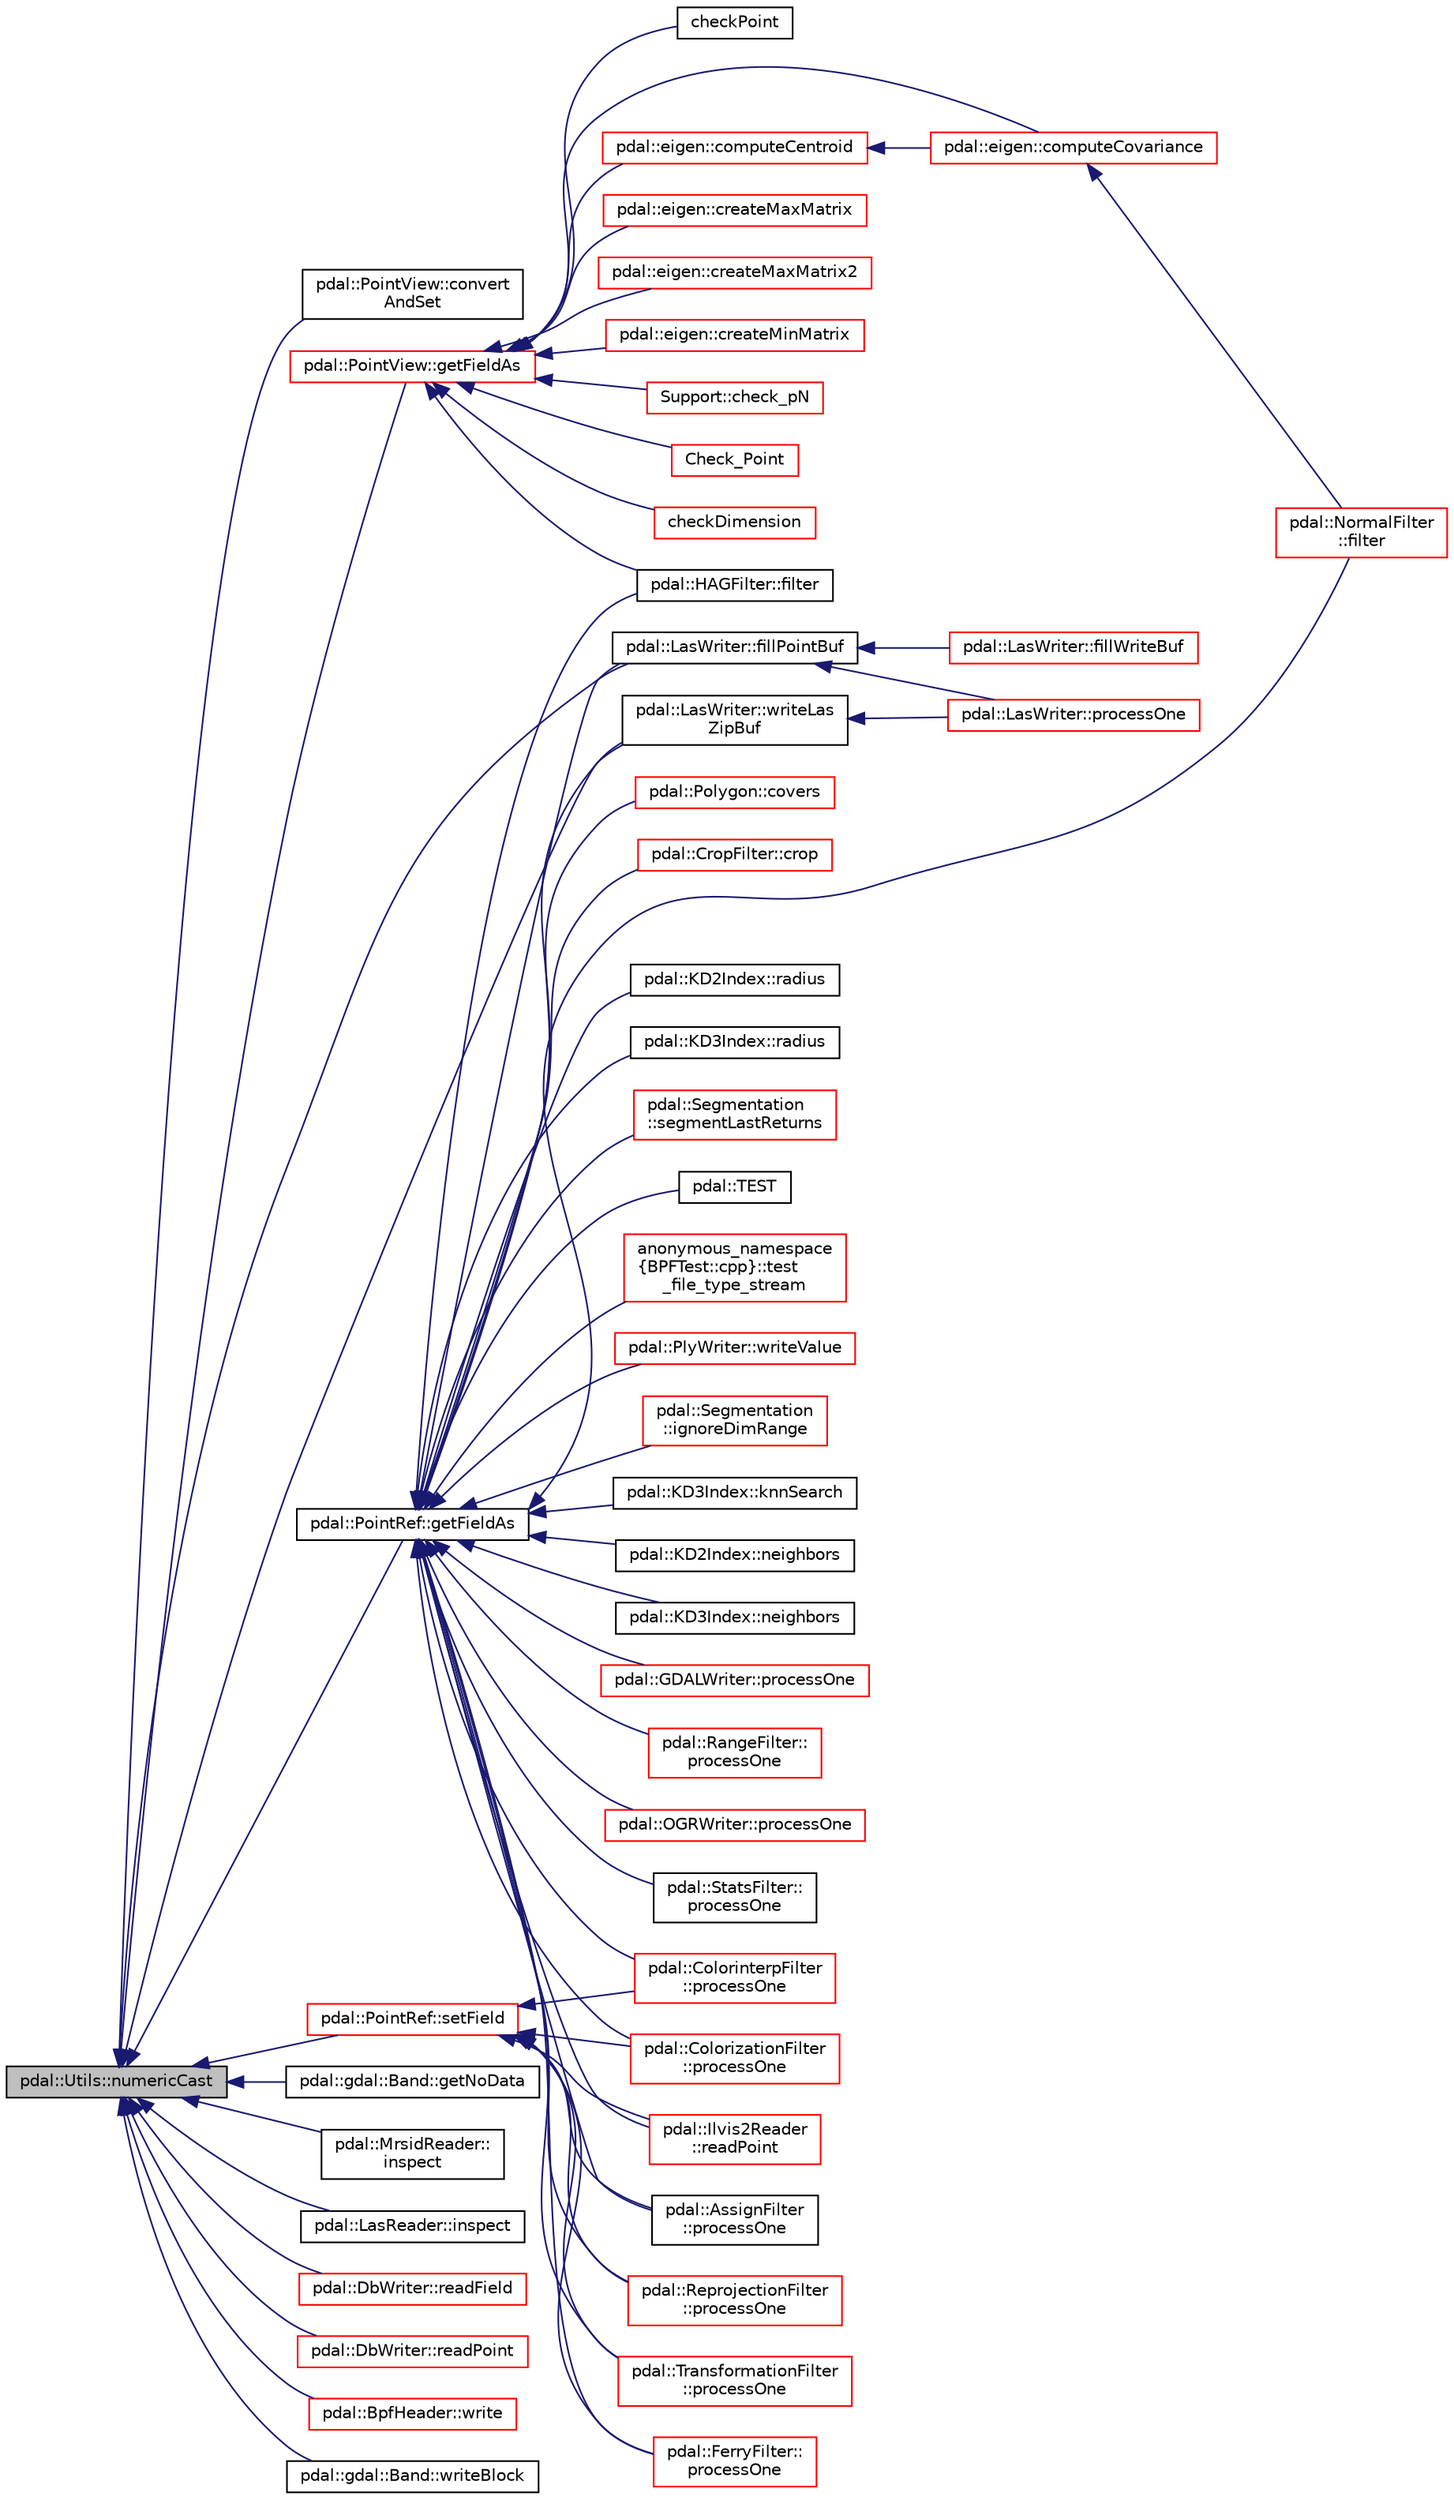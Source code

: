 digraph "pdal::Utils::numericCast"
{
  edge [fontname="Helvetica",fontsize="10",labelfontname="Helvetica",labelfontsize="10"];
  node [fontname="Helvetica",fontsize="10",shape=record];
  rankdir="LR";
  Node1 [label="pdal::Utils::numericCast",height=0.2,width=0.4,color="black", fillcolor="grey75", style="filled", fontcolor="black"];
  Node1 -> Node2 [dir="back",color="midnightblue",fontsize="10",style="solid",fontname="Helvetica"];
  Node2 [label="pdal::PointView::convert\lAndSet",height=0.2,width=0.4,color="black", fillcolor="white", style="filled",URL="$classpdal_1_1PointView.html#a0a41a5634727e6fcef733f744efb9b2e"];
  Node1 -> Node3 [dir="back",color="midnightblue",fontsize="10",style="solid",fontname="Helvetica"];
  Node3 [label="pdal::LasWriter::fillPointBuf",height=0.2,width=0.4,color="black", fillcolor="white", style="filled",URL="$classpdal_1_1LasWriter.html#a1f2739e7ca9aec5d5cf06255fc5576e8"];
  Node3 -> Node4 [dir="back",color="midnightblue",fontsize="10",style="solid",fontname="Helvetica"];
  Node4 [label="pdal::LasWriter::fillWriteBuf",height=0.2,width=0.4,color="red", fillcolor="white", style="filled",URL="$classpdal_1_1LasWriter.html#a2ff257e05cf972506e292bd28649c838"];
  Node3 -> Node5 [dir="back",color="midnightblue",fontsize="10",style="solid",fontname="Helvetica"];
  Node5 [label="pdal::LasWriter::processOne",height=0.2,width=0.4,color="red", fillcolor="white", style="filled",URL="$classpdal_1_1LasWriter.html#aeb809dd4bcae7c20e3d347fcc3309cb5"];
  Node1 -> Node6 [dir="back",color="midnightblue",fontsize="10",style="solid",fontname="Helvetica"];
  Node6 [label="pdal::PointRef::getFieldAs",height=0.2,width=0.4,color="black", fillcolor="white", style="filled",URL="$classpdal_1_1PointRef.html#a4038a597d11918978943e286d58cd4c5"];
  Node6 -> Node7 [dir="back",color="midnightblue",fontsize="10",style="solid",fontname="Helvetica"];
  Node7 [label="pdal::Polygon::covers",height=0.2,width=0.4,color="red", fillcolor="white", style="filled",URL="$classpdal_1_1Polygon.html#aa4fd8878774f007838019b35ebf882f2"];
  Node6 -> Node8 [dir="back",color="midnightblue",fontsize="10",style="solid",fontname="Helvetica"];
  Node8 [label="pdal::CropFilter::crop",height=0.2,width=0.4,color="red", fillcolor="white", style="filled",URL="$classpdal_1_1CropFilter.html#afb4d4b9e875f6d07b552194eadb1ea84"];
  Node6 -> Node3 [dir="back",color="midnightblue",fontsize="10",style="solid",fontname="Helvetica"];
  Node6 -> Node9 [dir="back",color="midnightblue",fontsize="10",style="solid",fontname="Helvetica"];
  Node9 [label="pdal::HAGFilter::filter",height=0.2,width=0.4,color="black", fillcolor="white", style="filled",URL="$classpdal_1_1HAGFilter.html#af2b63a5eed2c9b3d27bc5b37851b5c71"];
  Node6 -> Node10 [dir="back",color="midnightblue",fontsize="10",style="solid",fontname="Helvetica"];
  Node10 [label="pdal::NormalFilter\l::filter",height=0.2,width=0.4,color="red", fillcolor="white", style="filled",URL="$classpdal_1_1NormalFilter.html#a8bf36602629c8ff4ba8d7563b444aa2d"];
  Node6 -> Node11 [dir="back",color="midnightblue",fontsize="10",style="solid",fontname="Helvetica"];
  Node11 [label="pdal::Segmentation\l::ignoreDimRange",height=0.2,width=0.4,color="red", fillcolor="white", style="filled",URL="$namespacepdal_1_1Segmentation.html#a15de8d5069f29339cdf7a78679e83344"];
  Node6 -> Node12 [dir="back",color="midnightblue",fontsize="10",style="solid",fontname="Helvetica"];
  Node12 [label="pdal::KD3Index::knnSearch",height=0.2,width=0.4,color="black", fillcolor="white", style="filled",URL="$classpdal_1_1KD3Index.html#ab901f6228ac0e42cb99b3bff0b8f1958"];
  Node6 -> Node13 [dir="back",color="midnightblue",fontsize="10",style="solid",fontname="Helvetica"];
  Node13 [label="pdal::KD2Index::neighbors",height=0.2,width=0.4,color="black", fillcolor="white", style="filled",URL="$classpdal_1_1KD2Index.html#a0535874717381f9bc6aa79e40d7182fe"];
  Node6 -> Node14 [dir="back",color="midnightblue",fontsize="10",style="solid",fontname="Helvetica"];
  Node14 [label="pdal::KD3Index::neighbors",height=0.2,width=0.4,color="black", fillcolor="white", style="filled",URL="$classpdal_1_1KD3Index.html#a3af4502da6486380636252e2a4303558"];
  Node6 -> Node15 [dir="back",color="midnightblue",fontsize="10",style="solid",fontname="Helvetica"];
  Node15 [label="pdal::AssignFilter\l::processOne",height=0.2,width=0.4,color="black", fillcolor="white", style="filled",URL="$classpdal_1_1AssignFilter.html#a5c0a9a45593ef96da6d73582c0a4b347"];
  Node6 -> Node16 [dir="back",color="midnightblue",fontsize="10",style="solid",fontname="Helvetica"];
  Node16 [label="pdal::ReprojectionFilter\l::processOne",height=0.2,width=0.4,color="red", fillcolor="white", style="filled",URL="$classpdal_1_1ReprojectionFilter.html#acf23a4bf00804fa65bf9426acf606452"];
  Node6 -> Node17 [dir="back",color="midnightblue",fontsize="10",style="solid",fontname="Helvetica"];
  Node17 [label="pdal::GDALWriter::processOne",height=0.2,width=0.4,color="red", fillcolor="white", style="filled",URL="$classpdal_1_1GDALWriter.html#af0650906ae226c0b72f9eadd85c2478a"];
  Node6 -> Node18 [dir="back",color="midnightblue",fontsize="10",style="solid",fontname="Helvetica"];
  Node18 [label="pdal::RangeFilter::\lprocessOne",height=0.2,width=0.4,color="red", fillcolor="white", style="filled",URL="$classpdal_1_1RangeFilter.html#a8c4db0e1f1f8365787b85deb68d95f5a"];
  Node6 -> Node19 [dir="back",color="midnightblue",fontsize="10",style="solid",fontname="Helvetica"];
  Node19 [label="pdal::TransformationFilter\l::processOne",height=0.2,width=0.4,color="red", fillcolor="white", style="filled",URL="$classpdal_1_1TransformationFilter.html#a77a5e7d6c4069bd57440ed8b46e025fe"];
  Node6 -> Node20 [dir="back",color="midnightblue",fontsize="10",style="solid",fontname="Helvetica"];
  Node20 [label="pdal::OGRWriter::processOne",height=0.2,width=0.4,color="red", fillcolor="white", style="filled",URL="$classpdal_1_1OGRWriter.html#a0eccfaff8cab0e013f45cac01d696395"];
  Node6 -> Node21 [dir="back",color="midnightblue",fontsize="10",style="solid",fontname="Helvetica"];
  Node21 [label="pdal::FerryFilter::\lprocessOne",height=0.2,width=0.4,color="red", fillcolor="white", style="filled",URL="$classpdal_1_1FerryFilter.html#ad2d821154021a7dbc31051bedc8655d3"];
  Node6 -> Node22 [dir="back",color="midnightblue",fontsize="10",style="solid",fontname="Helvetica"];
  Node22 [label="pdal::ColorinterpFilter\l::processOne",height=0.2,width=0.4,color="red", fillcolor="white", style="filled",URL="$classpdal_1_1ColorinterpFilter.html#af33406ab12e7936d1665982caca8db18"];
  Node6 -> Node23 [dir="back",color="midnightblue",fontsize="10",style="solid",fontname="Helvetica"];
  Node23 [label="pdal::ColorizationFilter\l::processOne",height=0.2,width=0.4,color="red", fillcolor="white", style="filled",URL="$classpdal_1_1ColorizationFilter.html#ad8cd226fee2afbd1ced7ea40e66990cf"];
  Node6 -> Node24 [dir="back",color="midnightblue",fontsize="10",style="solid",fontname="Helvetica"];
  Node24 [label="pdal::StatsFilter::\lprocessOne",height=0.2,width=0.4,color="black", fillcolor="white", style="filled",URL="$classpdal_1_1StatsFilter.html#aeb2a3504e4d6eb9c9c7852795587b234"];
  Node6 -> Node25 [dir="back",color="midnightblue",fontsize="10",style="solid",fontname="Helvetica"];
  Node25 [label="pdal::KD2Index::radius",height=0.2,width=0.4,color="black", fillcolor="white", style="filled",URL="$classpdal_1_1KD2Index.html#ad7a84f2766b11e2f47c816ac03472fc5"];
  Node6 -> Node26 [dir="back",color="midnightblue",fontsize="10",style="solid",fontname="Helvetica"];
  Node26 [label="pdal::KD3Index::radius",height=0.2,width=0.4,color="black", fillcolor="white", style="filled",URL="$classpdal_1_1KD3Index.html#aca07a4f9426e5d5aa841470b20c1c054"];
  Node6 -> Node27 [dir="back",color="midnightblue",fontsize="10",style="solid",fontname="Helvetica"];
  Node27 [label="pdal::Ilvis2Reader\l::readPoint",height=0.2,width=0.4,color="red", fillcolor="white", style="filled",URL="$classpdal_1_1Ilvis2Reader.html#a9a7d3810bb3b4d458435079c4bfd2890"];
  Node6 -> Node28 [dir="back",color="midnightblue",fontsize="10",style="solid",fontname="Helvetica"];
  Node28 [label="pdal::Segmentation\l::segmentLastReturns",height=0.2,width=0.4,color="red", fillcolor="white", style="filled",URL="$namespacepdal_1_1Segmentation.html#a4f02e4a44fabec61f58b3532f0652bc5"];
  Node6 -> Node29 [dir="back",color="midnightblue",fontsize="10",style="solid",fontname="Helvetica"];
  Node29 [label="pdal::TEST",height=0.2,width=0.4,color="black", fillcolor="white", style="filled",URL="$namespacepdal.html#a7aaa9f5eed27c2c87ab1f7ef0d454ffd"];
  Node6 -> Node30 [dir="back",color="midnightblue",fontsize="10",style="solid",fontname="Helvetica"];
  Node30 [label="anonymous_namespace\l\{BPFTest::cpp\}::test\l_file_type_stream",height=0.2,width=0.4,color="red", fillcolor="white", style="filled",URL="$namespaceanonymous__namespace_02BPFTest_8cpp_03.html#ab4a782db2b08b92f3d539b7f01b290eb"];
  Node6 -> Node31 [dir="back",color="midnightblue",fontsize="10",style="solid",fontname="Helvetica"];
  Node31 [label="pdal::LasWriter::writeLas\lZipBuf",height=0.2,width=0.4,color="black", fillcolor="white", style="filled",URL="$classpdal_1_1LasWriter.html#a09e01af2b1d409b74bc7bf4797892061"];
  Node31 -> Node5 [dir="back",color="midnightblue",fontsize="10",style="solid",fontname="Helvetica"];
  Node6 -> Node32 [dir="back",color="midnightblue",fontsize="10",style="solid",fontname="Helvetica"];
  Node32 [label="pdal::PlyWriter::writeValue",height=0.2,width=0.4,color="red", fillcolor="white", style="filled",URL="$classpdal_1_1PlyWriter.html#a9d2cd7dfc883363ebe2b0226bd8809b1"];
  Node1 -> Node33 [dir="back",color="midnightblue",fontsize="10",style="solid",fontname="Helvetica"];
  Node33 [label="pdal::PointView::getFieldAs",height=0.2,width=0.4,color="red", fillcolor="white", style="filled",URL="$classpdal_1_1PointView.html#a4c594a6d2a469e594988194ccf125a15"];
  Node33 -> Node34 [dir="back",color="midnightblue",fontsize="10",style="solid",fontname="Helvetica"];
  Node34 [label="Support::check_pN",height=0.2,width=0.4,color="red", fillcolor="white", style="filled",URL="$classSupport.html#a1507a3257a1c6684f3575fa49befbe5c"];
  Node33 -> Node35 [dir="back",color="midnightblue",fontsize="10",style="solid",fontname="Helvetica"];
  Node35 [label="Check_Point",height=0.2,width=0.4,color="red", fillcolor="white", style="filled",URL="$QFITReaderTest_8cpp.html#aa58ce96230bbe3f6864ca8d68f66f022"];
  Node33 -> Node36 [dir="back",color="midnightblue",fontsize="10",style="solid",fontname="Helvetica"];
  Node36 [label="checkDimension",height=0.2,width=0.4,color="red", fillcolor="white", style="filled",URL="$IcebridgeReaderTest_8cpp.html#aeeb72d8c589853d3fe048f20adb0f293"];
  Node33 -> Node37 [dir="back",color="midnightblue",fontsize="10",style="solid",fontname="Helvetica"];
  Node37 [label="checkPoint",height=0.2,width=0.4,color="black", fillcolor="white", style="filled",URL="$Ilvis2ReaderTest_8cpp.html#a10c9703c60d7e90aa4a510afeab2f704"];
  Node33 -> Node38 [dir="back",color="midnightblue",fontsize="10",style="solid",fontname="Helvetica"];
  Node38 [label="pdal::eigen::computeCentroid",height=0.2,width=0.4,color="red", fillcolor="white", style="filled",URL="$namespacepdal_1_1eigen.html#a77a9913ed3d09f4d6105909e8ad4a5e5"];
  Node38 -> Node39 [dir="back",color="midnightblue",fontsize="10",style="solid",fontname="Helvetica"];
  Node39 [label="pdal::eigen::computeCovariance",height=0.2,width=0.4,color="red", fillcolor="white", style="filled",URL="$namespacepdal_1_1eigen.html#a90d92be03d31009bbd1a4575c766eff0"];
  Node39 -> Node10 [dir="back",color="midnightblue",fontsize="10",style="solid",fontname="Helvetica"];
  Node33 -> Node39 [dir="back",color="midnightblue",fontsize="10",style="solid",fontname="Helvetica"];
  Node33 -> Node40 [dir="back",color="midnightblue",fontsize="10",style="solid",fontname="Helvetica"];
  Node40 [label="pdal::eigen::createMaxMatrix",height=0.2,width=0.4,color="red", fillcolor="white", style="filled",URL="$namespacepdal_1_1eigen.html#a9eb56b77a9f1daac90fe69149299e901"];
  Node33 -> Node41 [dir="back",color="midnightblue",fontsize="10",style="solid",fontname="Helvetica"];
  Node41 [label="pdal::eigen::createMaxMatrix2",height=0.2,width=0.4,color="red", fillcolor="white", style="filled",URL="$namespacepdal_1_1eigen.html#a07e6e0633883fbc9b7c33e7dbaa29b10"];
  Node33 -> Node42 [dir="back",color="midnightblue",fontsize="10",style="solid",fontname="Helvetica"];
  Node42 [label="pdal::eigen::createMinMatrix",height=0.2,width=0.4,color="red", fillcolor="white", style="filled",URL="$namespacepdal_1_1eigen.html#aa987b7cbf37504e39491b728eb906da3"];
  Node33 -> Node9 [dir="back",color="midnightblue",fontsize="10",style="solid",fontname="Helvetica"];
  Node1 -> Node43 [dir="back",color="midnightblue",fontsize="10",style="solid",fontname="Helvetica"];
  Node43 [label="pdal::gdal::Band::getNoData",height=0.2,width=0.4,color="black", fillcolor="white", style="filled",URL="$classpdal_1_1gdal_1_1Band.html#ae4e7fe9b97b521a51af647cf01e55293"];
  Node1 -> Node44 [dir="back",color="midnightblue",fontsize="10",style="solid",fontname="Helvetica"];
  Node44 [label="pdal::MrsidReader::\linspect",height=0.2,width=0.4,color="black", fillcolor="white", style="filled",URL="$classpdal_1_1MrsidReader.html#ad01944827d256e4e1b2b1cd2d651a1a5"];
  Node1 -> Node45 [dir="back",color="midnightblue",fontsize="10",style="solid",fontname="Helvetica"];
  Node45 [label="pdal::LasReader::inspect",height=0.2,width=0.4,color="black", fillcolor="white", style="filled",URL="$classpdal_1_1LasReader.html#ab991f41f02d2c5a16b7b8234e8093d24"];
  Node1 -> Node46 [dir="back",color="midnightblue",fontsize="10",style="solid",fontname="Helvetica"];
  Node46 [label="pdal::DbWriter::readField",height=0.2,width=0.4,color="red", fillcolor="white", style="filled",URL="$classpdal_1_1DbWriter.html#a0860109cb58a4273d08cf8843b00a9e0"];
  Node1 -> Node47 [dir="back",color="midnightblue",fontsize="10",style="solid",fontname="Helvetica"];
  Node47 [label="pdal::DbWriter::readPoint",height=0.2,width=0.4,color="red", fillcolor="white", style="filled",URL="$classpdal_1_1DbWriter.html#a04cc75915e510a5ceaaef7498c02cb39"];
  Node1 -> Node48 [dir="back",color="midnightblue",fontsize="10",style="solid",fontname="Helvetica"];
  Node48 [label="pdal::PointRef::setField",height=0.2,width=0.4,color="red", fillcolor="white", style="filled",URL="$classpdal_1_1PointRef.html#ad482c3195126757878cac8358dc9dccc"];
  Node48 -> Node15 [dir="back",color="midnightblue",fontsize="10",style="solid",fontname="Helvetica"];
  Node48 -> Node16 [dir="back",color="midnightblue",fontsize="10",style="solid",fontname="Helvetica"];
  Node48 -> Node19 [dir="back",color="midnightblue",fontsize="10",style="solid",fontname="Helvetica"];
  Node48 -> Node21 [dir="back",color="midnightblue",fontsize="10",style="solid",fontname="Helvetica"];
  Node48 -> Node22 [dir="back",color="midnightblue",fontsize="10",style="solid",fontname="Helvetica"];
  Node48 -> Node23 [dir="back",color="midnightblue",fontsize="10",style="solid",fontname="Helvetica"];
  Node48 -> Node27 [dir="back",color="midnightblue",fontsize="10",style="solid",fontname="Helvetica"];
  Node1 -> Node49 [dir="back",color="midnightblue",fontsize="10",style="solid",fontname="Helvetica"];
  Node49 [label="pdal::BpfHeader::write",height=0.2,width=0.4,color="red", fillcolor="white", style="filled",URL="$structpdal_1_1BpfHeader.html#a651562f547379244c51f64a4f4b93861"];
  Node1 -> Node50 [dir="back",color="midnightblue",fontsize="10",style="solid",fontname="Helvetica"];
  Node50 [label="pdal::gdal::Band::writeBlock",height=0.2,width=0.4,color="black", fillcolor="white", style="filled",URL="$classpdal_1_1gdal_1_1Band.html#a2e58ada23f693b6fca6f02add593bb13"];
  Node1 -> Node31 [dir="back",color="midnightblue",fontsize="10",style="solid",fontname="Helvetica"];
}
